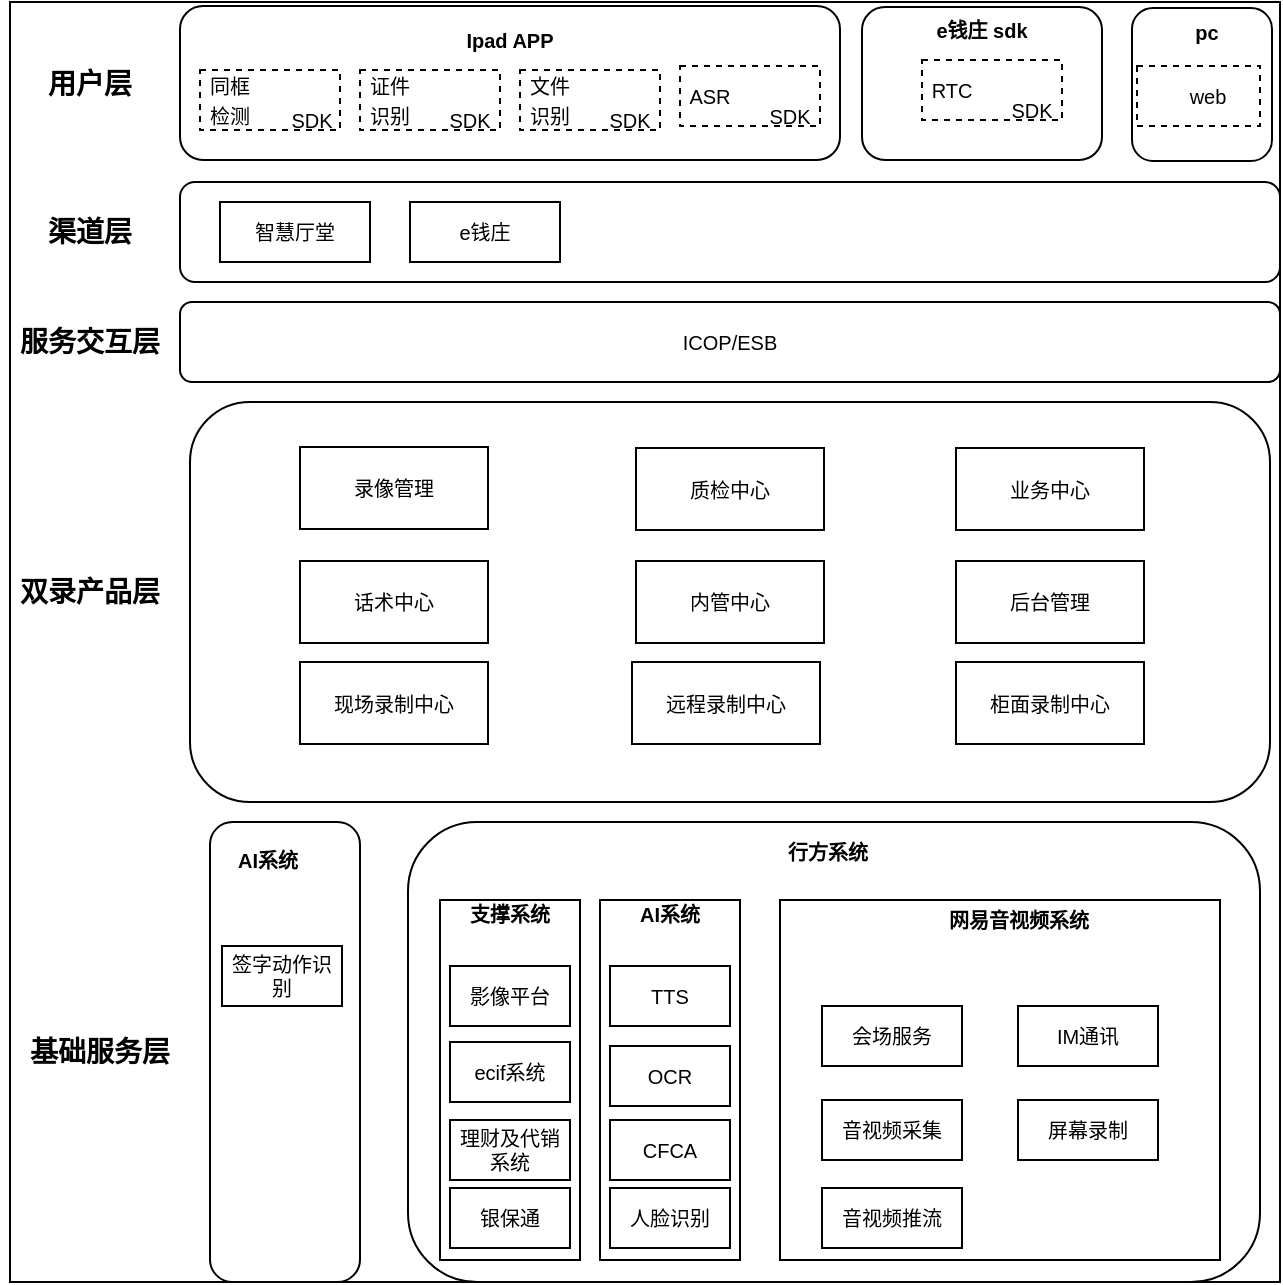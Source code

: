<mxfile version="20.0.1" type="github">
  <diagram id="AJKiaGuHHVgMCP4SHh_J" name="Page-1">
    <mxGraphModel dx="1038" dy="580" grid="1" gridSize="10" guides="1" tooltips="1" connect="1" arrows="1" fold="1" page="1" pageScale="1" pageWidth="1169" pageHeight="827" math="0" shadow="0">
      <root>
        <mxCell id="0" />
        <mxCell id="1" parent="0" />
        <mxCell id="8Tj8SEa8ThOnRHg0HMap-90" value="" style="rounded=0;whiteSpace=wrap;html=1;fontSize=14;fillColor=none;" vertex="1" parent="1">
          <mxGeometry x="125" y="150" width="635" height="640" as="geometry" />
        </mxCell>
        <mxCell id="8Tj8SEa8ThOnRHg0HMap-1" value="" style="rounded=1;whiteSpace=wrap;html=1;" vertex="1" parent="1">
          <mxGeometry x="210" y="152" width="330" height="77" as="geometry" />
        </mxCell>
        <mxCell id="8Tj8SEa8ThOnRHg0HMap-9" value="" style="group" vertex="1" connectable="0" parent="1">
          <mxGeometry x="221" y="184" width="70" height="40" as="geometry" />
        </mxCell>
        <mxCell id="8Tj8SEa8ThOnRHg0HMap-2" value="" style="rounded=0;whiteSpace=wrap;html=1;dashed=1;" vertex="1" parent="8Tj8SEa8ThOnRHg0HMap-9">
          <mxGeometry x="-1" width="70" height="30" as="geometry" />
        </mxCell>
        <mxCell id="8Tj8SEa8ThOnRHg0HMap-4" value="&lt;font style=&quot;font-size: 10px;&quot;&gt;同框&lt;br&gt;检测&lt;/font&gt;" style="text;html=1;strokeColor=none;fillColor=none;align=center;verticalAlign=middle;whiteSpace=wrap;rounded=0;" vertex="1" parent="8Tj8SEa8ThOnRHg0HMap-9">
          <mxGeometry x="-1" width="30" height="30" as="geometry" />
        </mxCell>
        <mxCell id="8Tj8SEa8ThOnRHg0HMap-5" value="&lt;span style=&quot;font-size: 10px;&quot;&gt;SDK&lt;/span&gt;" style="text;html=1;strokeColor=none;fillColor=none;align=center;verticalAlign=middle;whiteSpace=wrap;rounded=0;" vertex="1" parent="8Tj8SEa8ThOnRHg0HMap-9">
          <mxGeometry x="40" y="10" width="30" height="30" as="geometry" />
        </mxCell>
        <mxCell id="8Tj8SEa8ThOnRHg0HMap-10" value="" style="group" vertex="1" connectable="0" parent="1">
          <mxGeometry x="300" y="184" width="70" height="40" as="geometry" />
        </mxCell>
        <mxCell id="8Tj8SEa8ThOnRHg0HMap-11" value="" style="rounded=0;whiteSpace=wrap;html=1;dashed=1;" vertex="1" parent="8Tj8SEa8ThOnRHg0HMap-10">
          <mxGeometry width="70" height="30" as="geometry" />
        </mxCell>
        <mxCell id="8Tj8SEa8ThOnRHg0HMap-12" value="&lt;span style=&quot;font-size: 10px;&quot;&gt;证件识别&lt;/span&gt;" style="text;html=1;strokeColor=none;fillColor=none;align=center;verticalAlign=middle;whiteSpace=wrap;rounded=0;" vertex="1" parent="8Tj8SEa8ThOnRHg0HMap-10">
          <mxGeometry width="30" height="30" as="geometry" />
        </mxCell>
        <mxCell id="8Tj8SEa8ThOnRHg0HMap-13" value="&lt;span style=&quot;font-size: 10px;&quot;&gt;SDK&lt;/span&gt;" style="text;html=1;strokeColor=none;fillColor=none;align=center;verticalAlign=middle;whiteSpace=wrap;rounded=0;" vertex="1" parent="8Tj8SEa8ThOnRHg0HMap-10">
          <mxGeometry x="40" y="10" width="30" height="30" as="geometry" />
        </mxCell>
        <mxCell id="8Tj8SEa8ThOnRHg0HMap-14" value="" style="group" vertex="1" connectable="0" parent="1">
          <mxGeometry x="380" y="184" width="70" height="40" as="geometry" />
        </mxCell>
        <mxCell id="8Tj8SEa8ThOnRHg0HMap-15" value="" style="rounded=0;whiteSpace=wrap;html=1;dashed=1;" vertex="1" parent="8Tj8SEa8ThOnRHg0HMap-14">
          <mxGeometry width="70" height="30" as="geometry" />
        </mxCell>
        <mxCell id="8Tj8SEa8ThOnRHg0HMap-16" value="&lt;span style=&quot;font-size: 10px;&quot;&gt;文件识别&lt;/span&gt;" style="text;html=1;strokeColor=none;fillColor=none;align=center;verticalAlign=middle;whiteSpace=wrap;rounded=0;" vertex="1" parent="8Tj8SEa8ThOnRHg0HMap-14">
          <mxGeometry width="30" height="30" as="geometry" />
        </mxCell>
        <mxCell id="8Tj8SEa8ThOnRHg0HMap-17" value="&lt;span style=&quot;font-size: 10px;&quot;&gt;SDK&lt;/span&gt;" style="text;html=1;strokeColor=none;fillColor=none;align=center;verticalAlign=middle;whiteSpace=wrap;rounded=0;" vertex="1" parent="8Tj8SEa8ThOnRHg0HMap-14">
          <mxGeometry x="40" y="10" width="30" height="30" as="geometry" />
        </mxCell>
        <mxCell id="8Tj8SEa8ThOnRHg0HMap-18" value="" style="group" vertex="1" connectable="0" parent="1">
          <mxGeometry x="460" y="182" width="70" height="40" as="geometry" />
        </mxCell>
        <mxCell id="8Tj8SEa8ThOnRHg0HMap-19" value="" style="rounded=0;whiteSpace=wrap;html=1;dashed=1;" vertex="1" parent="8Tj8SEa8ThOnRHg0HMap-18">
          <mxGeometry width="70" height="30" as="geometry" />
        </mxCell>
        <mxCell id="8Tj8SEa8ThOnRHg0HMap-20" value="&lt;span style=&quot;font-size: 10px;&quot;&gt;ASR&lt;/span&gt;" style="text;html=1;strokeColor=none;fillColor=none;align=center;verticalAlign=middle;whiteSpace=wrap;rounded=0;" vertex="1" parent="8Tj8SEa8ThOnRHg0HMap-18">
          <mxGeometry width="30" height="30" as="geometry" />
        </mxCell>
        <mxCell id="8Tj8SEa8ThOnRHg0HMap-21" value="&lt;span style=&quot;font-size: 10px;&quot;&gt;SDK&lt;/span&gt;" style="text;html=1;strokeColor=none;fillColor=none;align=center;verticalAlign=middle;whiteSpace=wrap;rounded=0;" vertex="1" parent="8Tj8SEa8ThOnRHg0HMap-18">
          <mxGeometry x="40" y="10" width="30" height="30" as="geometry" />
        </mxCell>
        <mxCell id="8Tj8SEa8ThOnRHg0HMap-27" value="" style="group" vertex="1" connectable="0" parent="1">
          <mxGeometry x="581" y="179" width="70" height="40" as="geometry" />
        </mxCell>
        <mxCell id="8Tj8SEa8ThOnRHg0HMap-28" value="" style="rounded=0;whiteSpace=wrap;html=1;dashed=1;" vertex="1" parent="8Tj8SEa8ThOnRHg0HMap-27">
          <mxGeometry width="70" height="30" as="geometry" />
        </mxCell>
        <mxCell id="8Tj8SEa8ThOnRHg0HMap-29" value="&lt;span style=&quot;font-size: 10px;&quot;&gt;RTC&lt;/span&gt;" style="text;html=1;strokeColor=none;fillColor=none;align=center;verticalAlign=middle;whiteSpace=wrap;rounded=0;" vertex="1" parent="8Tj8SEa8ThOnRHg0HMap-27">
          <mxGeometry width="30" height="30" as="geometry" />
        </mxCell>
        <mxCell id="8Tj8SEa8ThOnRHg0HMap-30" value="&lt;span style=&quot;font-size: 10px;&quot;&gt;SDK&lt;/span&gt;" style="text;html=1;strokeColor=none;fillColor=none;align=center;verticalAlign=middle;whiteSpace=wrap;rounded=0;" vertex="1" parent="8Tj8SEa8ThOnRHg0HMap-27">
          <mxGeometry x="40" y="10" width="30" height="30" as="geometry" />
        </mxCell>
        <mxCell id="8Tj8SEa8ThOnRHg0HMap-31" value="&lt;b&gt;Ipad APP&lt;/b&gt;" style="text;html=1;strokeColor=none;fillColor=none;align=center;verticalAlign=middle;whiteSpace=wrap;rounded=0;dashed=1;fontSize=10;" vertex="1" parent="1">
          <mxGeometry x="340" y="154" width="70" height="30" as="geometry" />
        </mxCell>
        <mxCell id="8Tj8SEa8ThOnRHg0HMap-32" value="" style="rounded=1;whiteSpace=wrap;html=1;fontSize=10;fillColor=none;" vertex="1" parent="1">
          <mxGeometry x="551" y="152.5" width="120" height="76.5" as="geometry" />
        </mxCell>
        <mxCell id="8Tj8SEa8ThOnRHg0HMap-33" value="&lt;b&gt;e钱庄 sdk&lt;/b&gt;" style="text;html=1;strokeColor=none;fillColor=none;align=center;verticalAlign=middle;whiteSpace=wrap;rounded=0;dashed=1;fontSize=10;" vertex="1" parent="1">
          <mxGeometry x="576" y="149" width="70" height="30" as="geometry" />
        </mxCell>
        <mxCell id="8Tj8SEa8ThOnRHg0HMap-38" value="" style="rounded=1;whiteSpace=wrap;html=1;fontSize=10;fillColor=none;" vertex="1" parent="1">
          <mxGeometry x="686" y="153" width="70" height="76.5" as="geometry" />
        </mxCell>
        <mxCell id="8Tj8SEa8ThOnRHg0HMap-39" value="&lt;b&gt;pc&lt;/b&gt;" style="text;html=1;strokeColor=none;fillColor=none;align=center;verticalAlign=middle;whiteSpace=wrap;rounded=0;dashed=1;fontSize=10;" vertex="1" parent="1">
          <mxGeometry x="697" y="150" width="53" height="30" as="geometry" />
        </mxCell>
        <mxCell id="8Tj8SEa8ThOnRHg0HMap-41" value="" style="rounded=1;whiteSpace=wrap;html=1;fontSize=10;fillColor=none;" vertex="1" parent="1">
          <mxGeometry x="210" y="240" width="550" height="50" as="geometry" />
        </mxCell>
        <mxCell id="8Tj8SEa8ThOnRHg0HMap-43" value="智慧厅堂" style="rounded=0;whiteSpace=wrap;html=1;fontSize=10;fillColor=none;" vertex="1" parent="1">
          <mxGeometry x="230" y="250" width="75" height="30" as="geometry" />
        </mxCell>
        <mxCell id="8Tj8SEa8ThOnRHg0HMap-44" value="e钱庄" style="rounded=0;whiteSpace=wrap;html=1;fontSize=10;fillColor=none;" vertex="1" parent="1">
          <mxGeometry x="325" y="250" width="75" height="30" as="geometry" />
        </mxCell>
        <mxCell id="8Tj8SEa8ThOnRHg0HMap-45" value="ICOP/ESB" style="rounded=1;whiteSpace=wrap;html=1;fontSize=10;fillColor=none;" vertex="1" parent="1">
          <mxGeometry x="210" y="300" width="550" height="40" as="geometry" />
        </mxCell>
        <mxCell id="8Tj8SEa8ThOnRHg0HMap-46" value="" style="rounded=1;whiteSpace=wrap;html=1;fontSize=10;fillColor=none;" vertex="1" parent="1">
          <mxGeometry x="215" y="350" width="540" height="200" as="geometry" />
        </mxCell>
        <mxCell id="8Tj8SEa8ThOnRHg0HMap-49" value="业务中心" style="rounded=0;whiteSpace=wrap;html=1;fontSize=10;fillColor=none;" vertex="1" parent="1">
          <mxGeometry x="598" y="373" width="94" height="41" as="geometry" />
        </mxCell>
        <mxCell id="8Tj8SEa8ThOnRHg0HMap-50" value="质检中心" style="rounded=0;whiteSpace=wrap;html=1;fontSize=10;fillColor=none;" vertex="1" parent="1">
          <mxGeometry x="438" y="373" width="94" height="41" as="geometry" />
        </mxCell>
        <mxCell id="8Tj8SEa8ThOnRHg0HMap-51" value="录像管理" style="rounded=0;whiteSpace=wrap;html=1;fontSize=10;fillColor=none;" vertex="1" parent="1">
          <mxGeometry x="270" y="372.5" width="94" height="41" as="geometry" />
        </mxCell>
        <mxCell id="8Tj8SEa8ThOnRHg0HMap-52" value="话术中心" style="rounded=0;whiteSpace=wrap;html=1;fontSize=10;fillColor=none;" vertex="1" parent="1">
          <mxGeometry x="270" y="429.5" width="94" height="41" as="geometry" />
        </mxCell>
        <mxCell id="8Tj8SEa8ThOnRHg0HMap-53" value="内管中心" style="rounded=0;whiteSpace=wrap;html=1;fontSize=10;fillColor=none;" vertex="1" parent="1">
          <mxGeometry x="438" y="429.5" width="94" height="41" as="geometry" />
        </mxCell>
        <mxCell id="8Tj8SEa8ThOnRHg0HMap-54" value="后台管理" style="rounded=0;whiteSpace=wrap;html=1;fontSize=10;fillColor=none;" vertex="1" parent="1">
          <mxGeometry x="598" y="429.5" width="94" height="41" as="geometry" />
        </mxCell>
        <mxCell id="8Tj8SEa8ThOnRHg0HMap-55" value="现场录制中心" style="rounded=0;whiteSpace=wrap;html=1;fontSize=10;fillColor=none;" vertex="1" parent="1">
          <mxGeometry x="270" y="480" width="94" height="41" as="geometry" />
        </mxCell>
        <mxCell id="8Tj8SEa8ThOnRHg0HMap-56" value="远程录制中心" style="rounded=0;whiteSpace=wrap;html=1;fontSize=10;fillColor=none;" vertex="1" parent="1">
          <mxGeometry x="436" y="480" width="94" height="41" as="geometry" />
        </mxCell>
        <mxCell id="8Tj8SEa8ThOnRHg0HMap-57" value="柜面录制中心" style="rounded=0;whiteSpace=wrap;html=1;fontSize=10;fillColor=none;" vertex="1" parent="1">
          <mxGeometry x="598" y="480" width="94" height="41" as="geometry" />
        </mxCell>
        <mxCell id="8Tj8SEa8ThOnRHg0HMap-58" value="" style="rounded=1;whiteSpace=wrap;html=1;fontSize=10;fillColor=none;" vertex="1" parent="1">
          <mxGeometry x="324" y="560" width="426" height="230" as="geometry" />
        </mxCell>
        <mxCell id="8Tj8SEa8ThOnRHg0HMap-59" value="" style="rounded=0;whiteSpace=wrap;html=1;fontSize=10;fillColor=none;" vertex="1" parent="1">
          <mxGeometry x="510" y="599" width="220" height="180" as="geometry" />
        </mxCell>
        <mxCell id="8Tj8SEa8ThOnRHg0HMap-60" value="会场服务" style="rounded=0;whiteSpace=wrap;html=1;fontSize=10;fillColor=none;" vertex="1" parent="1">
          <mxGeometry x="531" y="652" width="70" height="30" as="geometry" />
        </mxCell>
        <mxCell id="8Tj8SEa8ThOnRHg0HMap-61" value="音视频采集" style="rounded=0;whiteSpace=wrap;html=1;fontSize=10;fillColor=none;" vertex="1" parent="1">
          <mxGeometry x="531" y="699" width="70" height="30" as="geometry" />
        </mxCell>
        <mxCell id="8Tj8SEa8ThOnRHg0HMap-63" value="音视频推流" style="rounded=0;whiteSpace=wrap;html=1;fontSize=10;fillColor=none;" vertex="1" parent="1">
          <mxGeometry x="531" y="743" width="70" height="30" as="geometry" />
        </mxCell>
        <mxCell id="8Tj8SEa8ThOnRHg0HMap-64" value="IM通讯" style="rounded=0;whiteSpace=wrap;html=1;fontSize=10;fillColor=none;" vertex="1" parent="1">
          <mxGeometry x="629" y="652" width="70" height="30" as="geometry" />
        </mxCell>
        <mxCell id="8Tj8SEa8ThOnRHg0HMap-65" value="屏幕录制" style="rounded=0;whiteSpace=wrap;html=1;fontSize=10;fillColor=none;" vertex="1" parent="1">
          <mxGeometry x="629" y="699" width="70" height="30" as="geometry" />
        </mxCell>
        <mxCell id="8Tj8SEa8ThOnRHg0HMap-66" value="" style="rounded=0;whiteSpace=wrap;html=1;fontSize=10;fillColor=none;" vertex="1" parent="1">
          <mxGeometry x="340" y="599" width="70" height="180" as="geometry" />
        </mxCell>
        <mxCell id="8Tj8SEa8ThOnRHg0HMap-67" value="影像平台" style="rounded=0;whiteSpace=wrap;html=1;fontSize=10;fillColor=none;" vertex="1" parent="1">
          <mxGeometry x="345" y="632" width="60" height="30" as="geometry" />
        </mxCell>
        <mxCell id="8Tj8SEa8ThOnRHg0HMap-68" value="ecif系统" style="rounded=0;whiteSpace=wrap;html=1;fontSize=10;fillColor=none;" vertex="1" parent="1">
          <mxGeometry x="345" y="670" width="60" height="30" as="geometry" />
        </mxCell>
        <mxCell id="8Tj8SEa8ThOnRHg0HMap-69" value="理财及代销系统" style="rounded=0;whiteSpace=wrap;html=1;fontSize=10;fillColor=none;" vertex="1" parent="1">
          <mxGeometry x="345" y="709" width="60" height="30" as="geometry" />
        </mxCell>
        <mxCell id="8Tj8SEa8ThOnRHg0HMap-70" value="银保通" style="rounded=0;whiteSpace=wrap;html=1;fontSize=10;fillColor=none;" vertex="1" parent="1">
          <mxGeometry x="345" y="743" width="60" height="30" as="geometry" />
        </mxCell>
        <mxCell id="8Tj8SEa8ThOnRHg0HMap-71" value="" style="rounded=0;whiteSpace=wrap;html=1;fontSize=10;fillColor=none;" vertex="1" parent="1">
          <mxGeometry x="420" y="599" width="70" height="180" as="geometry" />
        </mxCell>
        <mxCell id="8Tj8SEa8ThOnRHg0HMap-72" value="TTS" style="rounded=0;whiteSpace=wrap;html=1;fontSize=10;fillColor=none;" vertex="1" parent="1">
          <mxGeometry x="425" y="632" width="60" height="30" as="geometry" />
        </mxCell>
        <mxCell id="8Tj8SEa8ThOnRHg0HMap-73" value="OCR" style="rounded=0;whiteSpace=wrap;html=1;fontSize=10;fillColor=none;" vertex="1" parent="1">
          <mxGeometry x="425" y="672" width="60" height="30" as="geometry" />
        </mxCell>
        <mxCell id="8Tj8SEa8ThOnRHg0HMap-74" value="CFCA" style="rounded=0;whiteSpace=wrap;html=1;fontSize=10;fillColor=none;" vertex="1" parent="1">
          <mxGeometry x="425" y="709" width="60" height="30" as="geometry" />
        </mxCell>
        <mxCell id="8Tj8SEa8ThOnRHg0HMap-75" value="人脸识别" style="rounded=0;whiteSpace=wrap;html=1;fontSize=10;fillColor=none;" vertex="1" parent="1">
          <mxGeometry x="425" y="743" width="60" height="30" as="geometry" />
        </mxCell>
        <mxCell id="8Tj8SEa8ThOnRHg0HMap-76" value="&lt;b&gt;行方系统&lt;/b&gt;" style="text;html=1;strokeColor=none;fillColor=none;align=center;verticalAlign=middle;whiteSpace=wrap;rounded=0;dashed=1;fontSize=10;" vertex="1" parent="1">
          <mxGeometry x="499" y="560" width="70" height="30" as="geometry" />
        </mxCell>
        <mxCell id="8Tj8SEa8ThOnRHg0HMap-77" value="&lt;b&gt;支撑系统&lt;/b&gt;" style="text;html=1;strokeColor=none;fillColor=none;align=center;verticalAlign=middle;whiteSpace=wrap;rounded=0;dashed=1;fontSize=10;" vertex="1" parent="1">
          <mxGeometry x="340" y="591" width="70" height="30" as="geometry" />
        </mxCell>
        <mxCell id="8Tj8SEa8ThOnRHg0HMap-78" value="&lt;b&gt;AI系统&lt;/b&gt;" style="text;html=1;strokeColor=none;fillColor=none;align=center;verticalAlign=middle;whiteSpace=wrap;rounded=0;dashed=1;fontSize=10;" vertex="1" parent="1">
          <mxGeometry x="420" y="591" width="70" height="30" as="geometry" />
        </mxCell>
        <mxCell id="8Tj8SEa8ThOnRHg0HMap-79" value="&lt;b&gt;网易音视频系统&lt;/b&gt;" style="text;html=1;strokeColor=none;fillColor=none;align=center;verticalAlign=middle;whiteSpace=wrap;rounded=0;dashed=1;fontSize=10;" vertex="1" parent="1">
          <mxGeometry x="585" y="594" width="89" height="30" as="geometry" />
        </mxCell>
        <mxCell id="8Tj8SEa8ThOnRHg0HMap-80" value="&lt;b&gt;AI系统&lt;/b&gt;" style="text;html=1;strokeColor=none;fillColor=none;align=center;verticalAlign=middle;whiteSpace=wrap;rounded=0;dashed=1;fontSize=10;" vertex="1" parent="1">
          <mxGeometry x="219" y="564" width="70" height="30" as="geometry" />
        </mxCell>
        <mxCell id="8Tj8SEa8ThOnRHg0HMap-82" value="" style="rounded=1;whiteSpace=wrap;html=1;fontSize=10;fillColor=none;" vertex="1" parent="1">
          <mxGeometry x="225" y="560" width="75" height="230" as="geometry" />
        </mxCell>
        <mxCell id="8Tj8SEa8ThOnRHg0HMap-83" value="签字动作识别" style="rounded=0;whiteSpace=wrap;html=1;fontSize=10;fillColor=none;" vertex="1" parent="1">
          <mxGeometry x="231" y="622" width="60" height="30" as="geometry" />
        </mxCell>
        <mxCell id="8Tj8SEa8ThOnRHg0HMap-85" value="&lt;b&gt;&lt;font style=&quot;font-size: 14px;&quot;&gt;用户层&lt;/font&gt;&lt;/b&gt;" style="text;html=1;strokeColor=none;fillColor=none;align=center;verticalAlign=middle;whiteSpace=wrap;rounded=0;dashed=1;fontSize=10;" vertex="1" parent="1">
          <mxGeometry x="130" y="175.5" width="70" height="30" as="geometry" />
        </mxCell>
        <mxCell id="8Tj8SEa8ThOnRHg0HMap-86" value="&lt;b&gt;&lt;font style=&quot;font-size: 14px;&quot;&gt;渠道层&lt;/font&gt;&lt;/b&gt;" style="text;html=1;strokeColor=none;fillColor=none;align=center;verticalAlign=middle;whiteSpace=wrap;rounded=0;dashed=1;fontSize=10;" vertex="1" parent="1">
          <mxGeometry x="130" y="250" width="70" height="30" as="geometry" />
        </mxCell>
        <mxCell id="8Tj8SEa8ThOnRHg0HMap-87" value="&lt;b&gt;&lt;font style=&quot;font-size: 14px;&quot;&gt;服务交互层&lt;/font&gt;&lt;/b&gt;" style="text;html=1;strokeColor=none;fillColor=none;align=center;verticalAlign=middle;whiteSpace=wrap;rounded=0;dashed=1;fontSize=10;" vertex="1" parent="1">
          <mxGeometry x="120" y="305" width="90" height="30" as="geometry" />
        </mxCell>
        <mxCell id="8Tj8SEa8ThOnRHg0HMap-88" value="&lt;b&gt;&lt;font style=&quot;font-size: 14px;&quot;&gt;双录产品层&lt;/font&gt;&lt;/b&gt;" style="text;html=1;strokeColor=none;fillColor=none;align=center;verticalAlign=middle;whiteSpace=wrap;rounded=0;dashed=1;fontSize=10;" vertex="1" parent="1">
          <mxGeometry x="120" y="429.5" width="90" height="30" as="geometry" />
        </mxCell>
        <mxCell id="8Tj8SEa8ThOnRHg0HMap-89" value="&lt;b&gt;&lt;font style=&quot;font-size: 14px;&quot;&gt;基础服务层&lt;/font&gt;&lt;/b&gt;" style="text;html=1;strokeColor=none;fillColor=none;align=center;verticalAlign=middle;whiteSpace=wrap;rounded=0;dashed=1;fontSize=10;" vertex="1" parent="1">
          <mxGeometry x="125" y="660" width="90" height="30" as="geometry" />
        </mxCell>
        <mxCell id="8Tj8SEa8ThOnRHg0HMap-91" value="" style="rounded=0;whiteSpace=wrap;html=1;dashed=1;" vertex="1" parent="1">
          <mxGeometry x="688.5" y="182" width="61.5" height="30" as="geometry" />
        </mxCell>
        <mxCell id="8Tj8SEa8ThOnRHg0HMap-92" value="&lt;span style=&quot;font-size: 10px;&quot;&gt;web&lt;/span&gt;" style="text;html=1;strokeColor=none;fillColor=none;align=center;verticalAlign=middle;whiteSpace=wrap;rounded=0;" vertex="1" parent="1">
          <mxGeometry x="708.5" y="182" width="30" height="30" as="geometry" />
        </mxCell>
      </root>
    </mxGraphModel>
  </diagram>
</mxfile>
